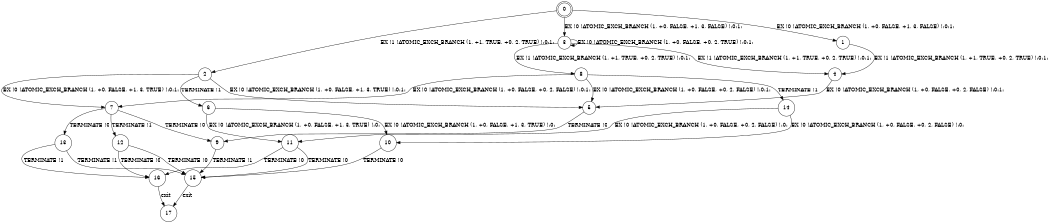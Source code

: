 digraph BCG {
size = "7, 10.5";
center = TRUE;
node [shape = circle];
0 [peripheries = 2];
0 -> 1 [label = "EX !0 !ATOMIC_EXCH_BRANCH (1, +0, FALSE, +1, 3, FALSE) !:0:1:"];
0 -> 2 [label = "EX !1 !ATOMIC_EXCH_BRANCH (1, +1, TRUE, +0, 2, TRUE) !:0:1:"];
0 -> 3 [label = "EX !0 !ATOMIC_EXCH_BRANCH (1, +0, FALSE, +1, 3, FALSE) !:0:1:"];
1 -> 4 [label = "EX !1 !ATOMIC_EXCH_BRANCH (1, +1, TRUE, +0, 2, TRUE) !:0:1:"];
2 -> 5 [label = "EX !0 !ATOMIC_EXCH_BRANCH (1, +0, FALSE, +1, 3, TRUE) !:0:1:"];
2 -> 6 [label = "TERMINATE !1"];
2 -> 7 [label = "EX !0 !ATOMIC_EXCH_BRANCH (1, +0, FALSE, +1, 3, TRUE) !:0:1:"];
3 -> 4 [label = "EX !1 !ATOMIC_EXCH_BRANCH (1, +1, TRUE, +0, 2, TRUE) !:0:1:"];
3 -> 8 [label = "EX !1 !ATOMIC_EXCH_BRANCH (1, +1, TRUE, +0, 2, TRUE) !:0:1:"];
3 -> 3 [label = "EX !0 !ATOMIC_EXCH_BRANCH (1, +0, FALSE, +0, 2, TRUE) !:0:1:"];
4 -> 5 [label = "EX !0 !ATOMIC_EXCH_BRANCH (1, +0, FALSE, +0, 2, FALSE) !:0:1:"];
5 -> 9 [label = "TERMINATE !0"];
6 -> 10 [label = "EX !0 !ATOMIC_EXCH_BRANCH (1, +0, FALSE, +1, 3, TRUE) !:0:"];
6 -> 11 [label = "EX !0 !ATOMIC_EXCH_BRANCH (1, +0, FALSE, +1, 3, TRUE) !:0:"];
7 -> 9 [label = "TERMINATE !0"];
7 -> 12 [label = "TERMINATE !1"];
7 -> 13 [label = "TERMINATE !0"];
8 -> 5 [label = "EX !0 !ATOMIC_EXCH_BRANCH (1, +0, FALSE, +0, 2, FALSE) !:0:1:"];
8 -> 14 [label = "TERMINATE !1"];
8 -> 7 [label = "EX !0 !ATOMIC_EXCH_BRANCH (1, +0, FALSE, +0, 2, FALSE) !:0:1:"];
9 -> 15 [label = "TERMINATE !1"];
10 -> 15 [label = "TERMINATE !0"];
11 -> 15 [label = "TERMINATE !0"];
11 -> 16 [label = "TERMINATE !0"];
12 -> 15 [label = "TERMINATE !0"];
12 -> 16 [label = "TERMINATE !0"];
13 -> 15 [label = "TERMINATE !1"];
13 -> 16 [label = "TERMINATE !1"];
14 -> 10 [label = "EX !0 !ATOMIC_EXCH_BRANCH (1, +0, FALSE, +0, 2, FALSE) !:0:"];
14 -> 11 [label = "EX !0 !ATOMIC_EXCH_BRANCH (1, +0, FALSE, +0, 2, FALSE) !:0:"];
15 -> 17 [label = "exit"];
16 -> 17 [label = "exit"];
}
